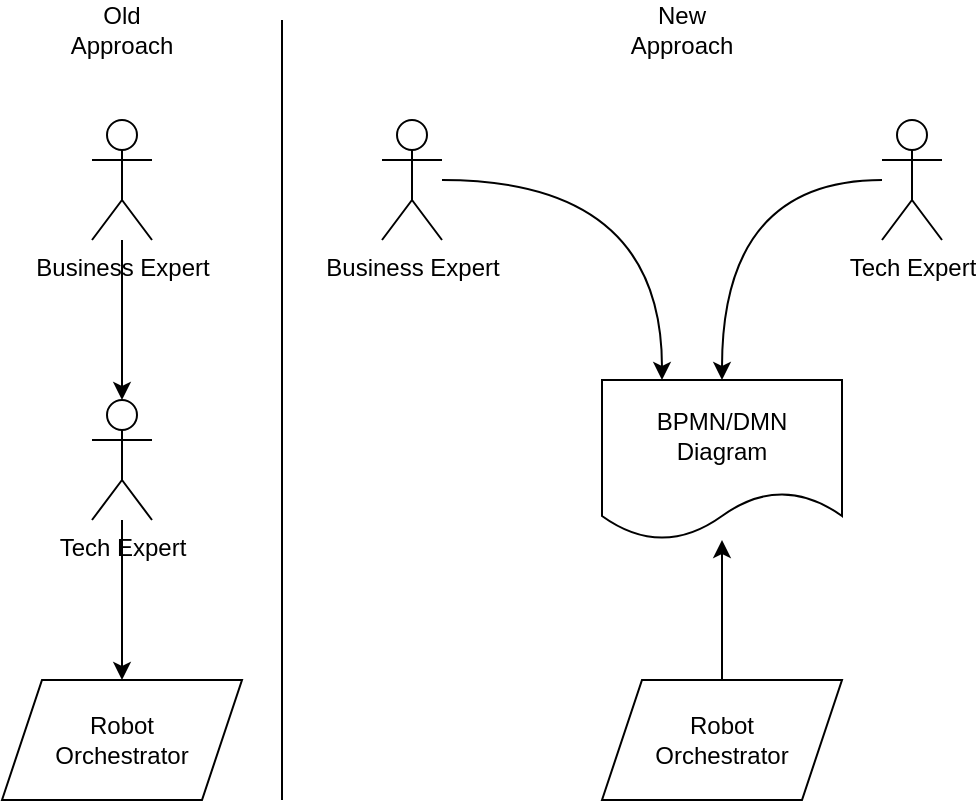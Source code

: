 <mxfile version="20.5.1" type="device"><diagram id="cm2K1_i1IIrEUY8Ey5RK" name="Page-1"><mxGraphModel dx="992" dy="579" grid="1" gridSize="10" guides="1" tooltips="1" connect="1" arrows="1" fold="1" page="1" pageScale="1" pageWidth="850" pageHeight="1100" math="0" shadow="0"><root><mxCell id="0"/><mxCell id="1" parent="0"/><mxCell id="fgGmoO5RpGUt9XzLOlko-8" style="edgeStyle=orthogonalEdgeStyle;rounded=0;orthogonalLoop=1;jettySize=auto;html=1;entryX=0.25;entryY=0;entryDx=0;entryDy=0;curved=1;" edge="1" parent="1" source="fgGmoO5RpGUt9XzLOlko-1" target="fgGmoO5RpGUt9XzLOlko-10"><mxGeometry relative="1" as="geometry"><mxPoint x="525" y="245" as="targetPoint"/></mxGeometry></mxCell><mxCell id="fgGmoO5RpGUt9XzLOlko-1" value="Business Expert" style="shape=umlActor;verticalLabelPosition=bottom;verticalAlign=top;html=1;outlineConnect=0;" vertex="1" parent="1"><mxGeometry x="410" y="110" width="30" height="60" as="geometry"/></mxCell><mxCell id="fgGmoO5RpGUt9XzLOlko-11" style="edgeStyle=orthogonalEdgeStyle;curved=1;rounded=0;orthogonalLoop=1;jettySize=auto;html=1;" edge="1" parent="1" source="fgGmoO5RpGUt9XzLOlko-2" target="fgGmoO5RpGUt9XzLOlko-10"><mxGeometry relative="1" as="geometry"/></mxCell><mxCell id="fgGmoO5RpGUt9XzLOlko-2" value="Tech Expert" style="shape=umlActor;verticalLabelPosition=bottom;verticalAlign=top;html=1;outlineConnect=0;" vertex="1" parent="1"><mxGeometry x="660" y="110" width="30" height="60" as="geometry"/></mxCell><mxCell id="fgGmoO5RpGUt9XzLOlko-12" style="edgeStyle=orthogonalEdgeStyle;curved=1;rounded=0;orthogonalLoop=1;jettySize=auto;html=1;" edge="1" parent="1" source="fgGmoO5RpGUt9XzLOlko-7" target="fgGmoO5RpGUt9XzLOlko-10"><mxGeometry relative="1" as="geometry"/></mxCell><mxCell id="fgGmoO5RpGUt9XzLOlko-7" value="Robot &lt;br&gt;Orchestrator" style="shape=parallelogram;perimeter=parallelogramPerimeter;whiteSpace=wrap;html=1;fixedSize=1;" vertex="1" parent="1"><mxGeometry x="520" y="390" width="120" height="60" as="geometry"/></mxCell><mxCell id="fgGmoO5RpGUt9XzLOlko-10" value="BPMN/DMN&lt;br&gt;Diagram" style="shape=document;whiteSpace=wrap;html=1;boundedLbl=1;" vertex="1" parent="1"><mxGeometry x="520" y="240" width="120" height="80" as="geometry"/></mxCell><mxCell id="fgGmoO5RpGUt9XzLOlko-14" value="New Approach" style="text;html=1;strokeColor=none;fillColor=none;align=center;verticalAlign=middle;whiteSpace=wrap;rounded=0;" vertex="1" parent="1"><mxGeometry x="530" y="50" width="60" height="30" as="geometry"/></mxCell><mxCell id="fgGmoO5RpGUt9XzLOlko-15" value="Old Approach" style="text;html=1;strokeColor=none;fillColor=none;align=center;verticalAlign=middle;whiteSpace=wrap;rounded=0;" vertex="1" parent="1"><mxGeometry x="250" y="50" width="60" height="30" as="geometry"/></mxCell><mxCell id="fgGmoO5RpGUt9XzLOlko-19" style="edgeStyle=orthogonalEdgeStyle;curved=1;rounded=0;orthogonalLoop=1;jettySize=auto;html=1;entryX=0.5;entryY=0;entryDx=0;entryDy=0;entryPerimeter=0;" edge="1" parent="1" source="fgGmoO5RpGUt9XzLOlko-16" target="fgGmoO5RpGUt9XzLOlko-17"><mxGeometry relative="1" as="geometry"/></mxCell><mxCell id="fgGmoO5RpGUt9XzLOlko-16" value="Business Expert" style="shape=umlActor;verticalLabelPosition=bottom;verticalAlign=top;html=1;outlineConnect=0;" vertex="1" parent="1"><mxGeometry x="265" y="110" width="30" height="60" as="geometry"/></mxCell><mxCell id="fgGmoO5RpGUt9XzLOlko-20" style="edgeStyle=orthogonalEdgeStyle;curved=1;rounded=0;orthogonalLoop=1;jettySize=auto;html=1;" edge="1" parent="1" source="fgGmoO5RpGUt9XzLOlko-17" target="fgGmoO5RpGUt9XzLOlko-18"><mxGeometry relative="1" as="geometry"/></mxCell><mxCell id="fgGmoO5RpGUt9XzLOlko-17" value="Tech Expert" style="shape=umlActor;verticalLabelPosition=bottom;verticalAlign=top;html=1;outlineConnect=0;" vertex="1" parent="1"><mxGeometry x="265" y="250" width="30" height="60" as="geometry"/></mxCell><mxCell id="fgGmoO5RpGUt9XzLOlko-18" value="Robot &lt;br&gt;Orchestrator" style="shape=parallelogram;perimeter=parallelogramPerimeter;whiteSpace=wrap;html=1;fixedSize=1;" vertex="1" parent="1"><mxGeometry x="220" y="390" width="120" height="60" as="geometry"/></mxCell><mxCell id="fgGmoO5RpGUt9XzLOlko-21" value="" style="endArrow=none;html=1;rounded=0;curved=1;" edge="1" parent="1"><mxGeometry width="50" height="50" relative="1" as="geometry"><mxPoint x="360" y="450" as="sourcePoint"/><mxPoint x="360" y="60" as="targetPoint"/></mxGeometry></mxCell></root></mxGraphModel></diagram></mxfile>